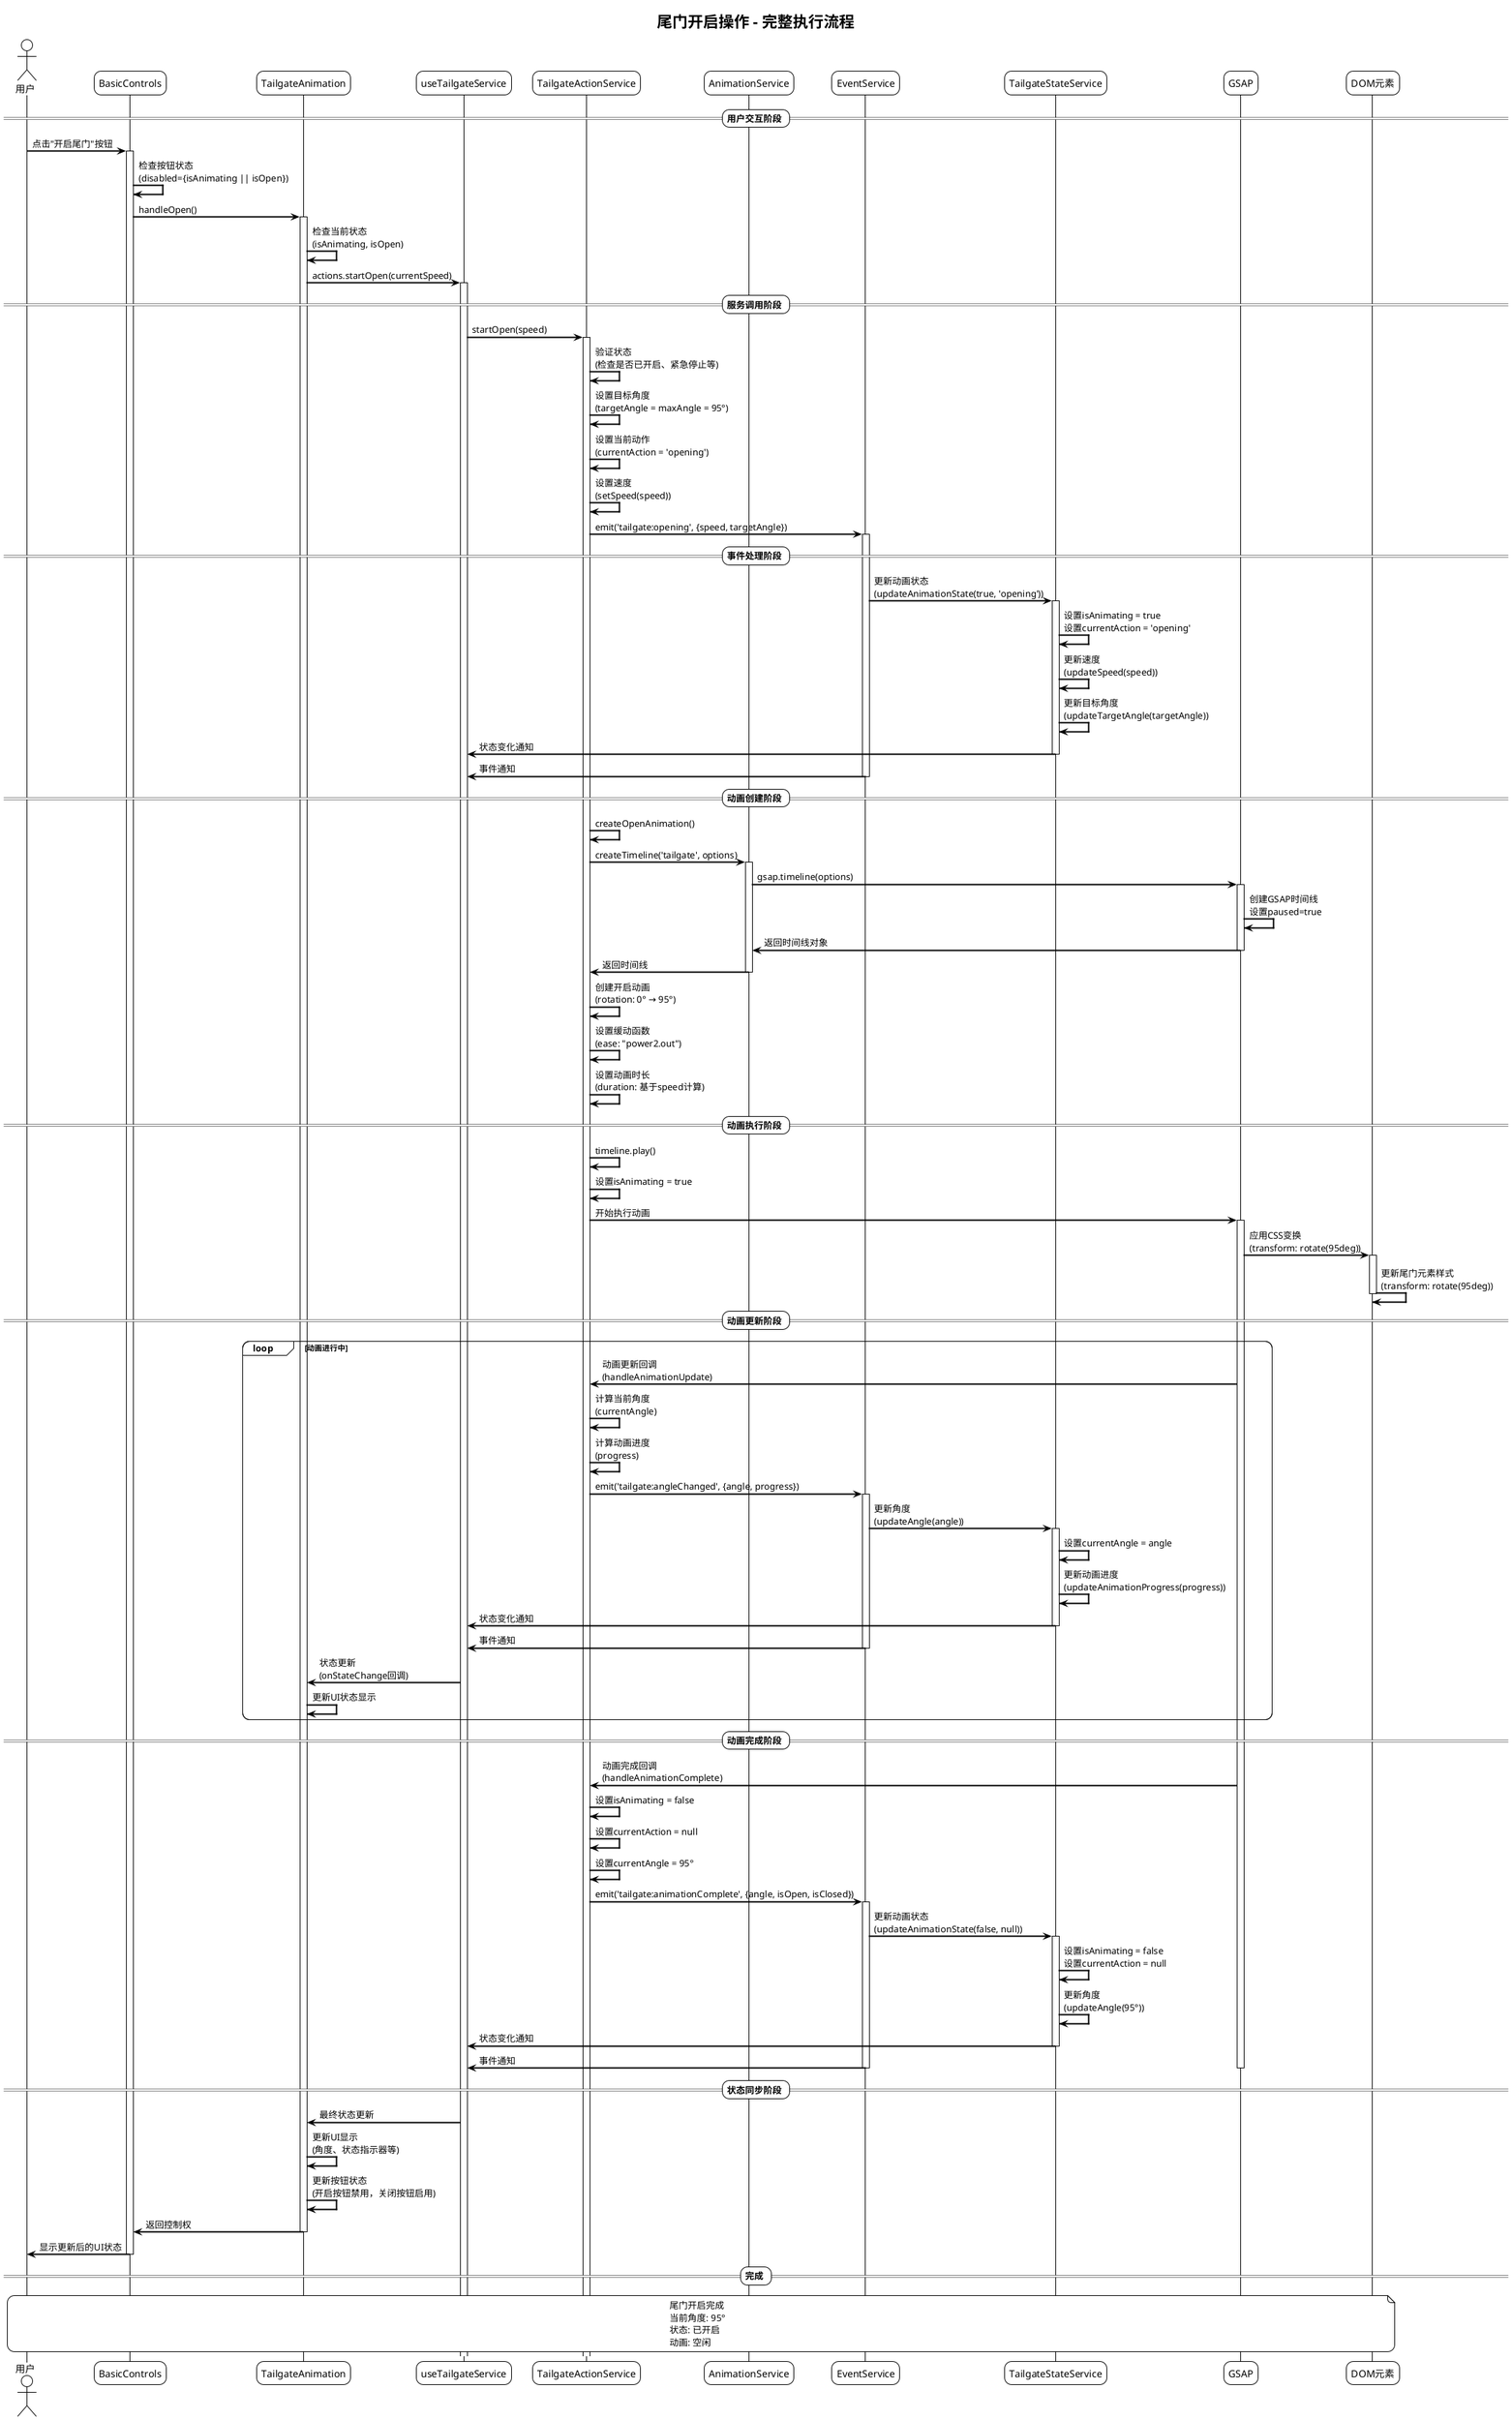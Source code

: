 @startuml 尾门开启序列图

!theme plain
skinparam backgroundColor #FFFFFF
skinparam sequenceArrowThickness 2
skinparam roundcorner 20

title 尾门开启操作 - 完整执行流程

actor "用户" as User
participant "BasicControls" as Controls
participant "TailgateAnimation" as Animation
participant "useTailgateService" as Hook
participant "TailgateActionService" as ActionService
participant "AnimationService" as AnimService
participant "EventService" as EventService
participant "TailgateStateService" as StateService
participant "GSAP" as GSAP
participant "DOM元素" as DOM

== 用户交互阶段 ==

User -> Controls : 点击"开启尾门"按钮
activate Controls

Controls -> Controls : 检查按钮状态\n(disabled={isAnimating || isOpen})
Controls -> Animation : handleOpen()
activate Animation

Animation -> Animation : 检查当前状态\n(isAnimating, isOpen)
Animation -> Hook : actions.startOpen(currentSpeed)
activate Hook

== 服务调用阶段 ==

Hook -> ActionService : startOpen(speed)
activate ActionService

ActionService -> ActionService : 验证状态\n(检查是否已开启、紧急停止等)
ActionService -> ActionService : 设置目标角度\n(targetAngle = maxAngle = 95°)
ActionService -> ActionService : 设置当前动作\n(currentAction = 'opening')
ActionService -> ActionService : 设置速度\n(setSpeed(speed))

ActionService -> EventService : emit('tailgate:opening', {speed, targetAngle})
activate EventService

== 事件处理阶段 ==

EventService -> StateService : 更新动画状态\n(updateAnimationState(true, 'opening'))
activate StateService
StateService -> StateService : 设置isAnimating = true\n设置currentAction = 'opening'
StateService -> StateService : 更新速度\n(updateSpeed(speed))
StateService -> StateService : 更新目标角度\n(updateTargetAngle(targetAngle))
StateService -> Hook : 状态变化通知
deactivate StateService

EventService -> Hook : 事件通知
deactivate EventService

== 动画创建阶段 ==

ActionService -> ActionService : createOpenAnimation()
ActionService -> AnimService : createTimeline('tailgate', options)
activate AnimService

AnimService -> GSAP : gsap.timeline(options)
activate GSAP
GSAP -> GSAP : 创建GSAP时间线\n设置paused=true
GSAP -> AnimService : 返回时间线对象
deactivate GSAP

AnimService -> ActionService : 返回时间线
deactivate AnimService

ActionService -> ActionService : 创建开启动画\n(rotation: 0° → 95°)
ActionService -> ActionService : 设置缓动函数\n(ease: "power2.out")
ActionService -> ActionService : 设置动画时长\n(duration: 基于speed计算)

== 动画执行阶段 ==

ActionService -> ActionService : timeline.play()
ActionService -> ActionService : 设置isAnimating = true

ActionService -> GSAP : 开始执行动画
activate GSAP

GSAP -> DOM : 应用CSS变换\n(transform: rotate(95deg))
activate DOM
DOM -> DOM : 更新尾门元素样式\n(transform: rotate(95deg))
deactivate DOM

== 动画更新阶段 ==

loop 动画进行中
    GSAP -> ActionService : 动画更新回调\n(handleAnimationUpdate)
    ActionService -> ActionService : 计算当前角度\n(currentAngle)
    ActionService -> ActionService : 计算动画进度\n(progress)
    
    ActionService -> EventService : emit('tailgate:angleChanged', {angle, progress})
    activate EventService
    
    EventService -> StateService : 更新角度\n(updateAngle(angle))
    activate StateService
    StateService -> StateService : 设置currentAngle = angle
    StateService -> StateService : 更新动画进度\n(updateAnimationProgress(progress))
    StateService -> Hook : 状态变化通知
    deactivate StateService
    
    EventService -> Hook : 事件通知
    deactivate EventService
    
    Hook -> Animation : 状态更新\n(onStateChange回调)
    Animation -> Animation : 更新UI状态显示
end

== 动画完成阶段 ==

GSAP -> ActionService : 动画完成回调\n(handleAnimationComplete)
ActionService -> ActionService : 设置isAnimating = false
ActionService -> ActionService : 设置currentAction = null
ActionService -> ActionService : 设置currentAngle = 95°

ActionService -> EventService : emit('tailgate:animationComplete', {angle, isOpen, isClosed})
activate EventService

EventService -> StateService : 更新动画状态\n(updateAnimationState(false, null))
activate StateService
StateService -> StateService : 设置isAnimating = false\n设置currentAction = null
StateService -> StateService : 更新角度\n(updateAngle(95°))
StateService -> Hook : 状态变化通知
deactivate StateService

EventService -> Hook : 事件通知
deactivate EventService

deactivate GSAP

== 状态同步阶段 ==

Hook -> Animation : 最终状态更新
Animation -> Animation : 更新UI显示\n(角度、状态指示器等)
Animation -> Animation : 更新按钮状态\n(开启按钮禁用，关闭按钮启用)

Animation -> Controls : 返回控制权
deactivate Animation

Controls -> User : 显示更新后的UI状态
deactivate Controls

== 完成 ==

note over User, DOM : 尾门开启完成\n当前角度: 95°\n状态: 已开启\n动画: 空闲

@enduml 